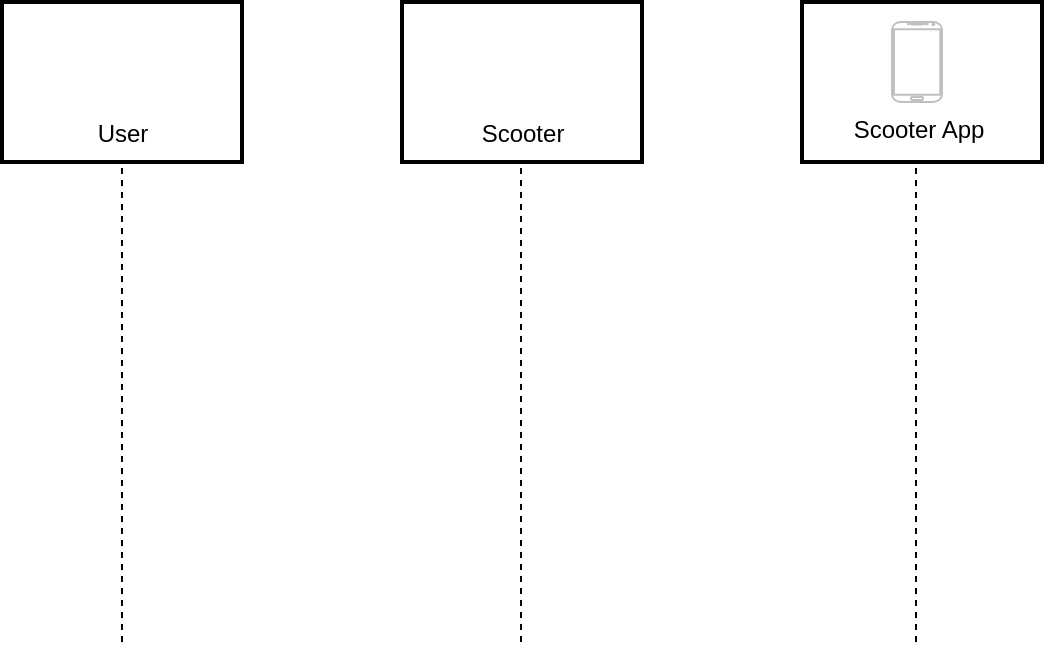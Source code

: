 <mxfile>
    <diagram id="1L0tDEwGsyfDg6gZBXYQ" name="Page-1">
        <mxGraphModel dx="833" dy="574" grid="1" gridSize="10" guides="1" tooltips="1" connect="1" arrows="1" fold="1" page="1" pageScale="1" pageWidth="850" pageHeight="1100" math="0" shadow="0">
            <root>
                <mxCell id="0"/>
                <mxCell id="1" parent="0"/>
                <mxCell id="2" value="" style="rounded=0;whiteSpace=wrap;html=1;fillColor=none;strokeWidth=2;" vertex="1" parent="1">
                    <mxGeometry x="280" y="160" width="120" height="80" as="geometry"/>
                </mxCell>
                <mxCell id="3" value="" style="rounded=0;whiteSpace=wrap;html=1;fillColor=none;strokeWidth=2;" vertex="1" parent="1">
                    <mxGeometry x="80" y="160" width="120" height="80" as="geometry"/>
                </mxCell>
                <mxCell id="5" value="" style="rounded=0;whiteSpace=wrap;html=1;fillColor=none;strokeWidth=2;" vertex="1" parent="1">
                    <mxGeometry x="480" y="160" width="120" height="80" as="geometry"/>
                </mxCell>
                <mxCell id="7" value="Scooter" style="shape=mxgraph.signs.transportation.scooter;html=1;pointerEvents=1;fillColor=#FFFFFF;strokeColor=none;verticalLabelPosition=bottom;verticalAlign=top;align=center;strokeWidth=2;" vertex="1" parent="1">
                    <mxGeometry x="305.25" y="170" width="69.5" height="42" as="geometry"/>
                </mxCell>
                <mxCell id="9" value="Scooter App" style="verticalLabelPosition=bottom;verticalAlign=top;html=1;shadow=0;dashed=0;strokeWidth=1;shape=mxgraph.android.phone2;strokeColor=#c0c0c0;fillColor=#FFFFFF;" vertex="1" parent="1">
                    <mxGeometry x="525" y="170" width="25" height="40" as="geometry"/>
                </mxCell>
                <mxCell id="12" value="User" style="verticalLabelPosition=bottom;html=1;verticalAlign=top;align=center;strokeColor=none;fillColor=#FFFFFF;shape=mxgraph.azure.user;strokeWidth=2;" vertex="1" parent="1">
                    <mxGeometry x="120" y="172" width="40" height="40" as="geometry"/>
                </mxCell>
                <mxCell id="14" value="" style="endArrow=none;dashed=1;html=1;entryX=0.5;entryY=1;entryDx=0;entryDy=0;" edge="1" parent="1" target="3">
                    <mxGeometry width="50" height="50" relative="1" as="geometry">
                        <mxPoint x="140" y="480" as="sourcePoint"/>
                        <mxPoint x="450" y="270" as="targetPoint"/>
                    </mxGeometry>
                </mxCell>
                <mxCell id="15" value="" style="endArrow=none;dashed=1;html=1;entryX=0.5;entryY=1;entryDx=0;entryDy=0;" edge="1" parent="1">
                    <mxGeometry width="50" height="50" relative="1" as="geometry">
                        <mxPoint x="339.5" y="480" as="sourcePoint"/>
                        <mxPoint x="339.5" y="240" as="targetPoint"/>
                    </mxGeometry>
                </mxCell>
                <mxCell id="17" value="" style="endArrow=none;dashed=1;html=1;entryX=0.5;entryY=1;entryDx=0;entryDy=0;" edge="1" parent="1">
                    <mxGeometry width="50" height="50" relative="1" as="geometry">
                        <mxPoint x="537" y="480" as="sourcePoint"/>
                        <mxPoint x="537" y="240" as="targetPoint"/>
                    </mxGeometry>
                </mxCell>
            </root>
        </mxGraphModel>
    </diagram>
</mxfile>